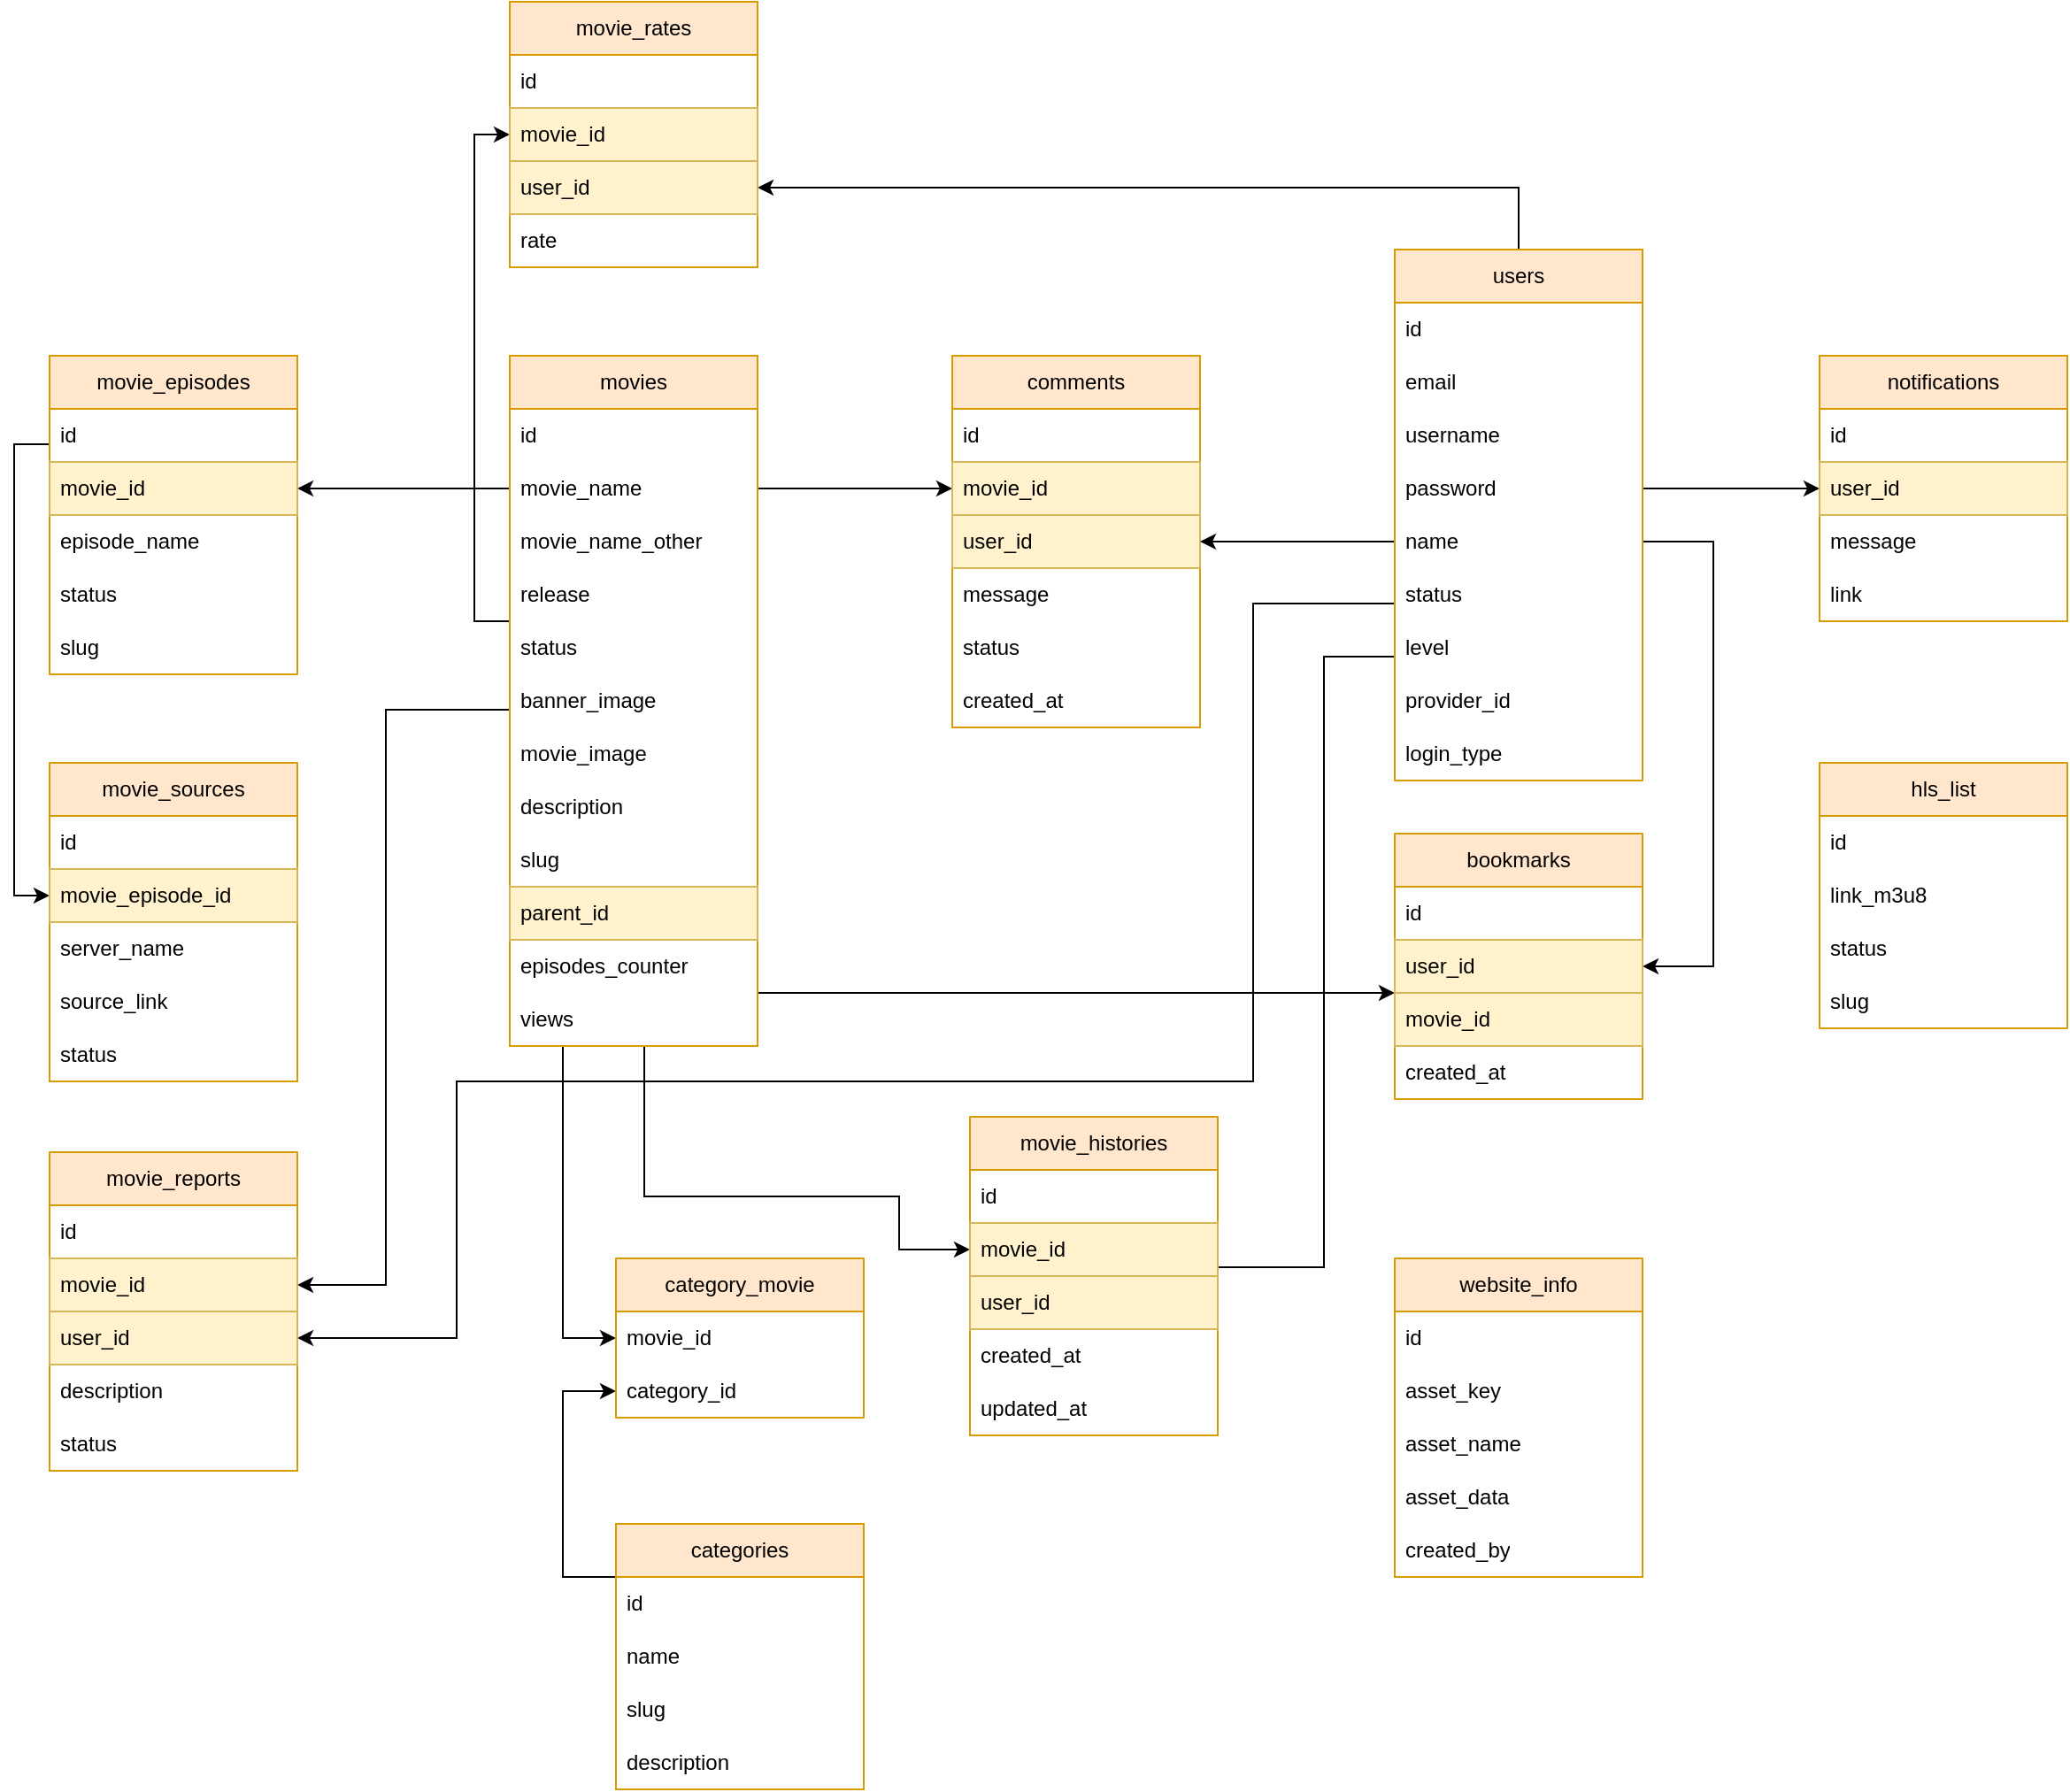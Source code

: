 <mxfile version="24.4.4" type="device">
  <diagram name="Page-1" id="3F2ROLYlYGw2br-M6HLs">
    <mxGraphModel dx="1379" dy="759" grid="1" gridSize="10" guides="1" tooltips="1" connect="1" arrows="1" fold="1" page="1" pageScale="1" pageWidth="850" pageHeight="1100" math="0" shadow="0">
      <root>
        <mxCell id="0" />
        <mxCell id="1" parent="0" />
        <mxCell id="hIImAG4Ei0qnT4Fh30qs-20" style="edgeStyle=orthogonalEdgeStyle;rounded=0;orthogonalLoop=1;jettySize=auto;html=1;" parent="1" source="hIImAG4Ei0qnT4Fh30qs-2" target="hIImAG4Ei0qnT4Fh30qs-12" edge="1">
          <mxGeometry relative="1" as="geometry">
            <Array as="points">
              <mxPoint x="400" y="325" />
              <mxPoint x="400" y="325" />
            </Array>
          </mxGeometry>
        </mxCell>
        <mxCell id="hIImAG4Ei0qnT4Fh30qs-46" style="edgeStyle=orthogonalEdgeStyle;rounded=0;orthogonalLoop=1;jettySize=auto;html=1;" parent="1" source="hIImAG4Ei0qnT4Fh30qs-2" target="hIImAG4Ei0qnT4Fh30qs-42" edge="1">
          <mxGeometry relative="1" as="geometry">
            <Array as="points">
              <mxPoint x="530" y="625" />
            </Array>
          </mxGeometry>
        </mxCell>
        <mxCell id="hIImAG4Ei0qnT4Fh30qs-53" style="edgeStyle=orthogonalEdgeStyle;rounded=0;orthogonalLoop=1;jettySize=auto;html=1;" parent="1" source="hIImAG4Ei0qnT4Fh30qs-2" target="hIImAG4Ei0qnT4Fh30qs-49" edge="1">
          <mxGeometry relative="1" as="geometry">
            <Array as="points">
              <mxPoint x="400" y="400" />
              <mxPoint x="400" y="125" />
            </Array>
          </mxGeometry>
        </mxCell>
        <mxCell id="hIImAG4Ei0qnT4Fh30qs-60" style="edgeStyle=orthogonalEdgeStyle;rounded=0;orthogonalLoop=1;jettySize=auto;html=1;entryX=0;entryY=0.5;entryDx=0;entryDy=0;" parent="1" source="hIImAG4Ei0qnT4Fh30qs-2" target="hIImAG4Ei0qnT4Fh30qs-57" edge="1">
          <mxGeometry relative="1" as="geometry">
            <Array as="points">
              <mxPoint x="496" y="725" />
              <mxPoint x="640" y="725" />
              <mxPoint x="640" y="755" />
            </Array>
            <mxPoint x="490" y="580" as="sourcePoint" />
            <mxPoint x="650" y="740" as="targetPoint" />
          </mxGeometry>
        </mxCell>
        <mxCell id="hIImAG4Ei0qnT4Fh30qs-90" style="edgeStyle=orthogonalEdgeStyle;rounded=0;orthogonalLoop=1;jettySize=auto;html=1;" parent="1" source="hIImAG4Ei0qnT4Fh30qs-2" target="hIImAG4Ei0qnT4Fh30qs-86" edge="1">
          <mxGeometry relative="1" as="geometry">
            <Array as="points">
              <mxPoint x="350" y="450" />
              <mxPoint x="350" y="775" />
            </Array>
          </mxGeometry>
        </mxCell>
        <mxCell id="oTdd736BP29CeWMRSeP5-14" style="edgeStyle=orthogonalEdgeStyle;rounded=0;orthogonalLoop=1;jettySize=auto;html=1;entryX=0;entryY=0.5;entryDx=0;entryDy=0;" parent="1" source="hIImAG4Ei0qnT4Fh30qs-2" target="oTdd736BP29CeWMRSeP5-7" edge="1">
          <mxGeometry relative="1" as="geometry">
            <Array as="points">
              <mxPoint x="450" y="805" />
            </Array>
          </mxGeometry>
        </mxCell>
        <mxCell id="myGeq7_MrkGCZ5Ku5kdF-7" style="edgeStyle=orthogonalEdgeStyle;rounded=0;orthogonalLoop=1;jettySize=auto;html=1;" parent="1" source="hIImAG4Ei0qnT4Fh30qs-2" target="hIImAG4Ei0qnT4Fh30qs-25" edge="1">
          <mxGeometry relative="1" as="geometry">
            <Array as="points">
              <mxPoint x="590" y="325" />
              <mxPoint x="590" y="325" />
            </Array>
          </mxGeometry>
        </mxCell>
        <mxCell id="hIImAG4Ei0qnT4Fh30qs-2" value="movies" style="swimlane;fontStyle=0;childLayout=stackLayout;horizontal=1;startSize=30;horizontalStack=0;resizeParent=1;resizeParentMax=0;resizeLast=0;collapsible=1;marginBottom=0;whiteSpace=wrap;html=1;fillColor=#ffe6cc;strokeColor=#d79b00;" parent="1" vertex="1">
          <mxGeometry x="420" y="250" width="140" height="390" as="geometry" />
        </mxCell>
        <mxCell id="hIImAG4Ei0qnT4Fh30qs-3" value="id" style="text;align=left;verticalAlign=middle;spacingLeft=4;spacingRight=4;overflow=hidden;points=[[0,0.5],[1,0.5]];portConstraint=eastwest;rotatable=0;whiteSpace=wrap;html=1;" parent="hIImAG4Ei0qnT4Fh30qs-2" vertex="1">
          <mxGeometry y="30" width="140" height="30" as="geometry" />
        </mxCell>
        <mxCell id="hIImAG4Ei0qnT4Fh30qs-4" value="movie_name" style="text;align=left;verticalAlign=middle;spacingLeft=4;spacingRight=4;overflow=hidden;points=[[0,0.5],[1,0.5]];portConstraint=eastwest;rotatable=0;whiteSpace=wrap;html=1;" parent="hIImAG4Ei0qnT4Fh30qs-2" vertex="1">
          <mxGeometry y="60" width="140" height="30" as="geometry" />
        </mxCell>
        <mxCell id="hIImAG4Ei0qnT4Fh30qs-21" value="movie_name_other" style="text;align=left;verticalAlign=middle;spacingLeft=4;spacingRight=4;overflow=hidden;points=[[0,0.5],[1,0.5]];portConstraint=eastwest;rotatable=0;whiteSpace=wrap;html=1;" parent="hIImAG4Ei0qnT4Fh30qs-2" vertex="1">
          <mxGeometry y="90" width="140" height="30" as="geometry" />
        </mxCell>
        <mxCell id="hIImAG4Ei0qnT4Fh30qs-5" value="release" style="text;align=left;verticalAlign=middle;spacingLeft=4;spacingRight=4;overflow=hidden;points=[[0,0.5],[1,0.5]];portConstraint=eastwest;rotatable=0;whiteSpace=wrap;html=1;" parent="hIImAG4Ei0qnT4Fh30qs-2" vertex="1">
          <mxGeometry y="120" width="140" height="30" as="geometry" />
        </mxCell>
        <mxCell id="hIImAG4Ei0qnT4Fh30qs-6" value="status" style="text;align=left;verticalAlign=middle;spacingLeft=4;spacingRight=4;overflow=hidden;points=[[0,0.5],[1,0.5]];portConstraint=eastwest;rotatable=0;whiteSpace=wrap;html=1;" parent="hIImAG4Ei0qnT4Fh30qs-2" vertex="1">
          <mxGeometry y="150" width="140" height="30" as="geometry" />
        </mxCell>
        <mxCell id="hIImAG4Ei0qnT4Fh30qs-7" value="banner_image" style="text;align=left;verticalAlign=middle;spacingLeft=4;spacingRight=4;overflow=hidden;points=[[0,0.5],[1,0.5]];portConstraint=eastwest;rotatable=0;whiteSpace=wrap;html=1;" parent="hIImAG4Ei0qnT4Fh30qs-2" vertex="1">
          <mxGeometry y="180" width="140" height="30" as="geometry" />
        </mxCell>
        <mxCell id="hIImAG4Ei0qnT4Fh30qs-9" value="movie_image" style="text;align=left;verticalAlign=middle;spacingLeft=4;spacingRight=4;overflow=hidden;points=[[0,0.5],[1,0.5]];portConstraint=eastwest;rotatable=0;whiteSpace=wrap;html=1;" parent="hIImAG4Ei0qnT4Fh30qs-2" vertex="1">
          <mxGeometry y="210" width="140" height="30" as="geometry" />
        </mxCell>
        <mxCell id="hIImAG4Ei0qnT4Fh30qs-8" value="description" style="text;align=left;verticalAlign=middle;spacingLeft=4;spacingRight=4;overflow=hidden;points=[[0,0.5],[1,0.5]];portConstraint=eastwest;rotatable=0;whiteSpace=wrap;html=1;" parent="hIImAG4Ei0qnT4Fh30qs-2" vertex="1">
          <mxGeometry y="240" width="140" height="30" as="geometry" />
        </mxCell>
        <mxCell id="oTdd736BP29CeWMRSeP5-15" value="slug" style="text;align=left;verticalAlign=middle;spacingLeft=4;spacingRight=4;overflow=hidden;points=[[0,0.5],[1,0.5]];portConstraint=eastwest;rotatable=0;whiteSpace=wrap;html=1;" parent="hIImAG4Ei0qnT4Fh30qs-2" vertex="1">
          <mxGeometry y="270" width="140" height="30" as="geometry" />
        </mxCell>
        <mxCell id="hIImAG4Ei0qnT4Fh30qs-22" value="parent_id" style="text;align=left;verticalAlign=middle;spacingLeft=4;spacingRight=4;overflow=hidden;points=[[0,0.5],[1,0.5]];portConstraint=eastwest;rotatable=0;whiteSpace=wrap;html=1;fillColor=#fff2cc;strokeColor=#d6b656;" parent="hIImAG4Ei0qnT4Fh30qs-2" vertex="1">
          <mxGeometry y="300" width="140" height="30" as="geometry" />
        </mxCell>
        <mxCell id="qm9xOhf16qRdDxelfgPN-1" value="episodes_counter" style="text;align=left;verticalAlign=middle;spacingLeft=4;spacingRight=4;overflow=hidden;points=[[0,0.5],[1,0.5]];portConstraint=eastwest;rotatable=0;whiteSpace=wrap;html=1;" parent="hIImAG4Ei0qnT4Fh30qs-2" vertex="1">
          <mxGeometry y="330" width="140" height="30" as="geometry" />
        </mxCell>
        <mxCell id="qm9xOhf16qRdDxelfgPN-2" value="views" style="text;align=left;verticalAlign=middle;spacingLeft=4;spacingRight=4;overflow=hidden;points=[[0,0.5],[1,0.5]];portConstraint=eastwest;rotatable=0;whiteSpace=wrap;html=1;" parent="hIImAG4Ei0qnT4Fh30qs-2" vertex="1">
          <mxGeometry y="360" width="140" height="30" as="geometry" />
        </mxCell>
        <mxCell id="5w0fEQomTx6XCXW9qhA0-1" style="edgeStyle=orthogonalEdgeStyle;rounded=0;orthogonalLoop=1;jettySize=auto;html=1;entryX=0;entryY=0.5;entryDx=0;entryDy=0;" parent="1" source="hIImAG4Ei0qnT4Fh30qs-10" target="hIImAG4Ei0qnT4Fh30qs-78" edge="1">
          <mxGeometry relative="1" as="geometry">
            <Array as="points">
              <mxPoint x="140" y="300" />
              <mxPoint x="140" y="555" />
            </Array>
          </mxGeometry>
        </mxCell>
        <mxCell id="hIImAG4Ei0qnT4Fh30qs-10" value="movie_episodes" style="swimlane;fontStyle=0;childLayout=stackLayout;horizontal=1;startSize=30;horizontalStack=0;resizeParent=1;resizeParentMax=0;resizeLast=0;collapsible=1;marginBottom=0;whiteSpace=wrap;html=1;fillColor=#ffe6cc;strokeColor=#d79b00;" parent="1" vertex="1">
          <mxGeometry x="160" y="250" width="140" height="180" as="geometry" />
        </mxCell>
        <mxCell id="hIImAG4Ei0qnT4Fh30qs-11" value="id" style="text;strokeColor=none;fillColor=none;align=left;verticalAlign=middle;spacingLeft=4;spacingRight=4;overflow=hidden;points=[[0,0.5],[1,0.5]];portConstraint=eastwest;rotatable=0;whiteSpace=wrap;html=1;" parent="hIImAG4Ei0qnT4Fh30qs-10" vertex="1">
          <mxGeometry y="30" width="140" height="30" as="geometry" />
        </mxCell>
        <mxCell id="hIImAG4Ei0qnT4Fh30qs-12" value="movie_id" style="text;strokeColor=#d6b656;fillColor=#fff2cc;align=left;verticalAlign=middle;spacingLeft=4;spacingRight=4;overflow=hidden;points=[[0,0.5],[1,0.5]];portConstraint=eastwest;rotatable=0;whiteSpace=wrap;html=1;" parent="hIImAG4Ei0qnT4Fh30qs-10" vertex="1">
          <mxGeometry y="60" width="140" height="30" as="geometry" />
        </mxCell>
        <mxCell id="hIImAG4Ei0qnT4Fh30qs-13" value="episode_name" style="text;strokeColor=none;fillColor=none;align=left;verticalAlign=middle;spacingLeft=4;spacingRight=4;overflow=hidden;points=[[0,0.5],[1,0.5]];portConstraint=eastwest;rotatable=0;whiteSpace=wrap;html=1;" parent="hIImAG4Ei0qnT4Fh30qs-10" vertex="1">
          <mxGeometry y="90" width="140" height="30" as="geometry" />
        </mxCell>
        <mxCell id="hIImAG4Ei0qnT4Fh30qs-14" value="status" style="text;strokeColor=none;fillColor=none;align=left;verticalAlign=middle;spacingLeft=4;spacingRight=4;overflow=hidden;points=[[0,0.5],[1,0.5]];portConstraint=eastwest;rotatable=0;whiteSpace=wrap;html=1;" parent="hIImAG4Ei0qnT4Fh30qs-10" vertex="1">
          <mxGeometry y="120" width="140" height="30" as="geometry" />
        </mxCell>
        <mxCell id="TMlzCSbYXkpU7gzvLqL6-2" value="slug" style="text;strokeColor=none;fillColor=none;align=left;verticalAlign=middle;spacingLeft=4;spacingRight=4;overflow=hidden;points=[[0,0.5],[1,0.5]];portConstraint=eastwest;rotatable=0;whiteSpace=wrap;html=1;" parent="hIImAG4Ei0qnT4Fh30qs-10" vertex="1">
          <mxGeometry y="150" width="140" height="30" as="geometry" />
        </mxCell>
        <mxCell id="hIImAG4Ei0qnT4Fh30qs-23" value="comments" style="swimlane;fontStyle=0;childLayout=stackLayout;horizontal=1;startSize=30;horizontalStack=0;resizeParent=1;resizeParentMax=0;resizeLast=0;collapsible=1;marginBottom=0;whiteSpace=wrap;html=1;fillColor=#ffe6cc;strokeColor=#d79b00;" parent="1" vertex="1">
          <mxGeometry x="670" y="250" width="140" height="210" as="geometry" />
        </mxCell>
        <mxCell id="hIImAG4Ei0qnT4Fh30qs-24" value="id" style="text;strokeColor=none;fillColor=none;align=left;verticalAlign=middle;spacingLeft=4;spacingRight=4;overflow=hidden;points=[[0,0.5],[1,0.5]];portConstraint=eastwest;rotatable=0;whiteSpace=wrap;html=1;" parent="hIImAG4Ei0qnT4Fh30qs-23" vertex="1">
          <mxGeometry y="30" width="140" height="30" as="geometry" />
        </mxCell>
        <mxCell id="hIImAG4Ei0qnT4Fh30qs-25" value="movie_id" style="text;strokeColor=#d6b656;fillColor=#fff2cc;align=left;verticalAlign=middle;spacingLeft=4;spacingRight=4;overflow=hidden;points=[[0,0.5],[1,0.5]];portConstraint=eastwest;rotatable=0;whiteSpace=wrap;html=1;" parent="hIImAG4Ei0qnT4Fh30qs-23" vertex="1">
          <mxGeometry y="60" width="140" height="30" as="geometry" />
        </mxCell>
        <mxCell id="hIImAG4Ei0qnT4Fh30qs-27" value="user_id" style="text;strokeColor=#d6b656;fillColor=#fff2cc;align=left;verticalAlign=middle;spacingLeft=4;spacingRight=4;overflow=hidden;points=[[0,0.5],[1,0.5]];portConstraint=eastwest;rotatable=0;whiteSpace=wrap;html=1;" parent="hIImAG4Ei0qnT4Fh30qs-23" vertex="1">
          <mxGeometry y="90" width="140" height="30" as="geometry" />
        </mxCell>
        <mxCell id="hIImAG4Ei0qnT4Fh30qs-26" value="message" style="text;strokeColor=none;fillColor=none;align=left;verticalAlign=middle;spacingLeft=4;spacingRight=4;overflow=hidden;points=[[0,0.5],[1,0.5]];portConstraint=eastwest;rotatable=0;whiteSpace=wrap;html=1;" parent="hIImAG4Ei0qnT4Fh30qs-23" vertex="1">
          <mxGeometry y="120" width="140" height="30" as="geometry" />
        </mxCell>
        <mxCell id="hIImAG4Ei0qnT4Fh30qs-28" value="status" style="text;strokeColor=none;fillColor=none;align=left;verticalAlign=middle;spacingLeft=4;spacingRight=4;overflow=hidden;points=[[0,0.5],[1,0.5]];portConstraint=eastwest;rotatable=0;whiteSpace=wrap;html=1;" parent="hIImAG4Ei0qnT4Fh30qs-23" vertex="1">
          <mxGeometry y="150" width="140" height="30" as="geometry" />
        </mxCell>
        <mxCell id="hIImAG4Ei0qnT4Fh30qs-30" value="created_at" style="text;strokeColor=none;fillColor=none;align=left;verticalAlign=middle;spacingLeft=4;spacingRight=4;overflow=hidden;points=[[0,0.5],[1,0.5]];portConstraint=eastwest;rotatable=0;whiteSpace=wrap;html=1;" parent="hIImAG4Ei0qnT4Fh30qs-23" vertex="1">
          <mxGeometry y="180" width="140" height="30" as="geometry" />
        </mxCell>
        <mxCell id="hIImAG4Ei0qnT4Fh30qs-37" style="edgeStyle=orthogonalEdgeStyle;rounded=0;orthogonalLoop=1;jettySize=auto;html=1;" parent="1" source="hIImAG4Ei0qnT4Fh30qs-31" target="hIImAG4Ei0qnT4Fh30qs-27" edge="1">
          <mxGeometry relative="1" as="geometry">
            <Array as="points">
              <mxPoint x="890" y="355" />
              <mxPoint x="890" y="355" />
            </Array>
          </mxGeometry>
        </mxCell>
        <mxCell id="hIImAG4Ei0qnT4Fh30qs-45" style="edgeStyle=orthogonalEdgeStyle;rounded=0;orthogonalLoop=1;jettySize=auto;html=1;" parent="1" source="hIImAG4Ei0qnT4Fh30qs-31" target="hIImAG4Ei0qnT4Fh30qs-41" edge="1">
          <mxGeometry relative="1" as="geometry">
            <Array as="points">
              <mxPoint x="1100" y="355" />
              <mxPoint x="1100" y="595" />
            </Array>
          </mxGeometry>
        </mxCell>
        <mxCell id="hIImAG4Ei0qnT4Fh30qs-54" style="edgeStyle=orthogonalEdgeStyle;rounded=0;orthogonalLoop=1;jettySize=auto;html=1;" parent="1" source="hIImAG4Ei0qnT4Fh30qs-31" target="hIImAG4Ei0qnT4Fh30qs-50" edge="1">
          <mxGeometry relative="1" as="geometry" />
        </mxCell>
        <mxCell id="hIImAG4Ei0qnT4Fh30qs-72" style="edgeStyle=orthogonalEdgeStyle;rounded=0;orthogonalLoop=1;jettySize=auto;html=1;entryX=0;entryY=0.5;entryDx=0;entryDy=0;" parent="1" source="hIImAG4Ei0qnT4Fh30qs-31" target="hIImAG4Ei0qnT4Fh30qs-69" edge="1">
          <mxGeometry relative="1" as="geometry">
            <Array as="points">
              <mxPoint x="1110" y="325" />
              <mxPoint x="1110" y="325" />
            </Array>
          </mxGeometry>
        </mxCell>
        <mxCell id="hIImAG4Ei0qnT4Fh30qs-75" style="edgeStyle=orthogonalEdgeStyle;rounded=0;orthogonalLoop=1;jettySize=auto;html=1;" parent="1" source="hIImAG4Ei0qnT4Fh30qs-31" target="hIImAG4Ei0qnT4Fh30qs-58" edge="1">
          <mxGeometry relative="1" as="geometry">
            <Array as="points">
              <mxPoint x="880" y="420" />
              <mxPoint x="880" y="765" />
            </Array>
          </mxGeometry>
        </mxCell>
        <mxCell id="ieVEfI5urhvSxAxaUCxs-3" style="edgeStyle=orthogonalEdgeStyle;rounded=0;orthogonalLoop=1;jettySize=auto;html=1;entryX=1;entryY=0.5;entryDx=0;entryDy=0;" parent="1" target="ieVEfI5urhvSxAxaUCxs-1" edge="1">
          <mxGeometry relative="1" as="geometry">
            <mxPoint x="920" y="370" as="sourcePoint" />
            <mxPoint x="290" y="805" as="targetPoint" />
            <Array as="points">
              <mxPoint x="920" y="390" />
              <mxPoint x="840" y="390" />
              <mxPoint x="840" y="660" />
              <mxPoint x="390" y="660" />
              <mxPoint x="390" y="805" />
            </Array>
          </mxGeometry>
        </mxCell>
        <mxCell id="hIImAG4Ei0qnT4Fh30qs-31" value="users" style="swimlane;fontStyle=0;childLayout=stackLayout;horizontal=1;startSize=30;horizontalStack=0;resizeParent=1;resizeParentMax=0;resizeLast=0;collapsible=1;marginBottom=0;whiteSpace=wrap;html=1;fillColor=#ffe6cc;strokeColor=#d79b00;" parent="1" vertex="1">
          <mxGeometry x="920" y="190" width="140" height="300" as="geometry" />
        </mxCell>
        <mxCell id="hIImAG4Ei0qnT4Fh30qs-32" value="id" style="text;strokeColor=none;fillColor=none;align=left;verticalAlign=middle;spacingLeft=4;spacingRight=4;overflow=hidden;points=[[0,0.5],[1,0.5]];portConstraint=eastwest;rotatable=0;whiteSpace=wrap;html=1;" parent="hIImAG4Ei0qnT4Fh30qs-31" vertex="1">
          <mxGeometry y="30" width="140" height="30" as="geometry" />
        </mxCell>
        <mxCell id="hIImAG4Ei0qnT4Fh30qs-36" value="email" style="text;strokeColor=none;fillColor=none;align=left;verticalAlign=middle;spacingLeft=4;spacingRight=4;overflow=hidden;points=[[0,0.5],[1,0.5]];portConstraint=eastwest;rotatable=0;whiteSpace=wrap;html=1;" parent="hIImAG4Ei0qnT4Fh30qs-31" vertex="1">
          <mxGeometry y="60" width="140" height="30" as="geometry" />
        </mxCell>
        <mxCell id="hIImAG4Ei0qnT4Fh30qs-34" value="username" style="text;strokeColor=none;fillColor=none;align=left;verticalAlign=middle;spacingLeft=4;spacingRight=4;overflow=hidden;points=[[0,0.5],[1,0.5]];portConstraint=eastwest;rotatable=0;whiteSpace=wrap;html=1;" parent="hIImAG4Ei0qnT4Fh30qs-31" vertex="1">
          <mxGeometry y="90" width="140" height="30" as="geometry" />
        </mxCell>
        <mxCell id="hIImAG4Ei0qnT4Fh30qs-35" value="password" style="text;strokeColor=none;fillColor=none;align=left;verticalAlign=middle;spacingLeft=4;spacingRight=4;overflow=hidden;points=[[0,0.5],[1,0.5]];portConstraint=eastwest;rotatable=0;whiteSpace=wrap;html=1;" parent="hIImAG4Ei0qnT4Fh30qs-31" vertex="1">
          <mxGeometry y="120" width="140" height="30" as="geometry" />
        </mxCell>
        <mxCell id="hIImAG4Ei0qnT4Fh30qs-33" value="name" style="text;align=left;verticalAlign=middle;spacingLeft=4;spacingRight=4;overflow=hidden;points=[[0,0.5],[1,0.5]];portConstraint=eastwest;rotatable=0;whiteSpace=wrap;html=1;" parent="hIImAG4Ei0qnT4Fh30qs-31" vertex="1">
          <mxGeometry y="150" width="140" height="30" as="geometry" />
        </mxCell>
        <mxCell id="hIImAG4Ei0qnT4Fh30qs-38" value="status" style="text;strokeColor=none;fillColor=none;align=left;verticalAlign=middle;spacingLeft=4;spacingRight=4;overflow=hidden;points=[[0,0.5],[1,0.5]];portConstraint=eastwest;rotatable=0;whiteSpace=wrap;html=1;" parent="hIImAG4Ei0qnT4Fh30qs-31" vertex="1">
          <mxGeometry y="180" width="140" height="30" as="geometry" />
        </mxCell>
        <mxCell id="xdT06vfrE463Hw5uUpXU-1" value="level" style="text;strokeColor=none;fillColor=none;align=left;verticalAlign=middle;spacingLeft=4;spacingRight=4;overflow=hidden;points=[[0,0.5],[1,0.5]];portConstraint=eastwest;rotatable=0;whiteSpace=wrap;html=1;" parent="hIImAG4Ei0qnT4Fh30qs-31" vertex="1">
          <mxGeometry y="210" width="140" height="30" as="geometry" />
        </mxCell>
        <mxCell id="xdT06vfrE463Hw5uUpXU-2" value="provider_id" style="text;strokeColor=none;fillColor=none;align=left;verticalAlign=middle;spacingLeft=4;spacingRight=4;overflow=hidden;points=[[0,0.5],[1,0.5]];portConstraint=eastwest;rotatable=0;whiteSpace=wrap;html=1;" parent="hIImAG4Ei0qnT4Fh30qs-31" vertex="1">
          <mxGeometry y="240" width="140" height="30" as="geometry" />
        </mxCell>
        <mxCell id="hIImAG4Ei0qnT4Fh30qs-74" value="login_type" style="text;strokeColor=none;fillColor=none;align=left;verticalAlign=middle;spacingLeft=4;spacingRight=4;overflow=hidden;points=[[0,0.5],[1,0.5]];portConstraint=eastwest;rotatable=0;whiteSpace=wrap;html=1;" parent="hIImAG4Ei0qnT4Fh30qs-31" vertex="1">
          <mxGeometry y="270" width="140" height="30" as="geometry" />
        </mxCell>
        <mxCell id="hIImAG4Ei0qnT4Fh30qs-39" value="bookmarks" style="swimlane;fontStyle=0;childLayout=stackLayout;horizontal=1;startSize=30;horizontalStack=0;resizeParent=1;resizeParentMax=0;resizeLast=0;collapsible=1;marginBottom=0;whiteSpace=wrap;html=1;fillColor=#ffe6cc;strokeColor=#d79b00;" parent="1" vertex="1">
          <mxGeometry x="920" y="520" width="140" height="150" as="geometry" />
        </mxCell>
        <mxCell id="hIImAG4Ei0qnT4Fh30qs-40" value="id" style="text;strokeColor=none;fillColor=none;align=left;verticalAlign=middle;spacingLeft=4;spacingRight=4;overflow=hidden;points=[[0,0.5],[1,0.5]];portConstraint=eastwest;rotatable=0;whiteSpace=wrap;html=1;" parent="hIImAG4Ei0qnT4Fh30qs-39" vertex="1">
          <mxGeometry y="30" width="140" height="30" as="geometry" />
        </mxCell>
        <mxCell id="hIImAG4Ei0qnT4Fh30qs-41" value="user_id" style="text;strokeColor=#d6b656;fillColor=#fff2cc;align=left;verticalAlign=middle;spacingLeft=4;spacingRight=4;overflow=hidden;points=[[0,0.5],[1,0.5]];portConstraint=eastwest;rotatable=0;whiteSpace=wrap;html=1;" parent="hIImAG4Ei0qnT4Fh30qs-39" vertex="1">
          <mxGeometry y="60" width="140" height="30" as="geometry" />
        </mxCell>
        <mxCell id="hIImAG4Ei0qnT4Fh30qs-42" value="movie_id" style="text;strokeColor=#d6b656;fillColor=#fff2cc;align=left;verticalAlign=middle;spacingLeft=4;spacingRight=4;overflow=hidden;points=[[0,0.5],[1,0.5]];portConstraint=eastwest;rotatable=0;whiteSpace=wrap;html=1;" parent="hIImAG4Ei0qnT4Fh30qs-39" vertex="1">
          <mxGeometry y="90" width="140" height="30" as="geometry" />
        </mxCell>
        <mxCell id="hIImAG4Ei0qnT4Fh30qs-44" value="created_at" style="text;strokeColor=none;fillColor=none;align=left;verticalAlign=middle;spacingLeft=4;spacingRight=4;overflow=hidden;points=[[0,0.5],[1,0.5]];portConstraint=eastwest;rotatable=0;whiteSpace=wrap;html=1;" parent="hIImAG4Ei0qnT4Fh30qs-39" vertex="1">
          <mxGeometry y="120" width="140" height="30" as="geometry" />
        </mxCell>
        <mxCell id="hIImAG4Ei0qnT4Fh30qs-47" value="movie_rates" style="swimlane;fontStyle=0;childLayout=stackLayout;horizontal=1;startSize=30;horizontalStack=0;resizeParent=1;resizeParentMax=0;resizeLast=0;collapsible=1;marginBottom=0;whiteSpace=wrap;html=1;fillColor=#ffe6cc;strokeColor=#d79b00;" parent="1" vertex="1">
          <mxGeometry x="420" y="50" width="140" height="150" as="geometry" />
        </mxCell>
        <mxCell id="hIImAG4Ei0qnT4Fh30qs-48" value="id" style="text;strokeColor=none;fillColor=none;align=left;verticalAlign=middle;spacingLeft=4;spacingRight=4;overflow=hidden;points=[[0,0.5],[1,0.5]];portConstraint=eastwest;rotatable=0;whiteSpace=wrap;html=1;" parent="hIImAG4Ei0qnT4Fh30qs-47" vertex="1">
          <mxGeometry y="30" width="140" height="30" as="geometry" />
        </mxCell>
        <mxCell id="hIImAG4Ei0qnT4Fh30qs-49" value="movie_id" style="text;strokeColor=#d6b656;fillColor=#fff2cc;align=left;verticalAlign=middle;spacingLeft=4;spacingRight=4;overflow=hidden;points=[[0,0.5],[1,0.5]];portConstraint=eastwest;rotatable=0;whiteSpace=wrap;html=1;" parent="hIImAG4Ei0qnT4Fh30qs-47" vertex="1">
          <mxGeometry y="60" width="140" height="30" as="geometry" />
        </mxCell>
        <mxCell id="hIImAG4Ei0qnT4Fh30qs-50" value="user_id" style="text;strokeColor=#d6b656;fillColor=#fff2cc;align=left;verticalAlign=middle;spacingLeft=4;spacingRight=4;overflow=hidden;points=[[0,0.5],[1,0.5]];portConstraint=eastwest;rotatable=0;whiteSpace=wrap;html=1;" parent="hIImAG4Ei0qnT4Fh30qs-47" vertex="1">
          <mxGeometry y="90" width="140" height="30" as="geometry" />
        </mxCell>
        <mxCell id="hIImAG4Ei0qnT4Fh30qs-51" value="rate" style="text;strokeColor=none;fillColor=none;align=left;verticalAlign=middle;spacingLeft=4;spacingRight=4;overflow=hidden;points=[[0,0.5],[1,0.5]];portConstraint=eastwest;rotatable=0;whiteSpace=wrap;html=1;" parent="hIImAG4Ei0qnT4Fh30qs-47" vertex="1">
          <mxGeometry y="120" width="140" height="30" as="geometry" />
        </mxCell>
        <mxCell id="hIImAG4Ei0qnT4Fh30qs-55" value="movie_histories" style="swimlane;fontStyle=0;childLayout=stackLayout;horizontal=1;startSize=30;horizontalStack=0;resizeParent=1;resizeParentMax=0;resizeLast=0;collapsible=1;marginBottom=0;whiteSpace=wrap;html=1;fillColor=#ffe6cc;strokeColor=#d79b00;" parent="1" vertex="1">
          <mxGeometry x="680" y="680" width="140" height="180" as="geometry" />
        </mxCell>
        <mxCell id="hIImAG4Ei0qnT4Fh30qs-56" value="id" style="text;strokeColor=none;fillColor=none;align=left;verticalAlign=middle;spacingLeft=4;spacingRight=4;overflow=hidden;points=[[0,0.5],[1,0.5]];portConstraint=eastwest;rotatable=0;whiteSpace=wrap;html=1;" parent="hIImAG4Ei0qnT4Fh30qs-55" vertex="1">
          <mxGeometry y="30" width="140" height="30" as="geometry" />
        </mxCell>
        <mxCell id="hIImAG4Ei0qnT4Fh30qs-57" value="movie_id" style="text;strokeColor=#d6b656;fillColor=#fff2cc;align=left;verticalAlign=middle;spacingLeft=4;spacingRight=4;overflow=hidden;points=[[0,0.5],[1,0.5]];portConstraint=eastwest;rotatable=0;whiteSpace=wrap;html=1;" parent="hIImAG4Ei0qnT4Fh30qs-55" vertex="1">
          <mxGeometry y="60" width="140" height="30" as="geometry" />
        </mxCell>
        <mxCell id="hIImAG4Ei0qnT4Fh30qs-58" value="user_id" style="text;strokeColor=#d6b656;fillColor=#fff2cc;align=left;verticalAlign=middle;spacingLeft=4;spacingRight=4;overflow=hidden;points=[[0,0.5],[1,0.5]];portConstraint=eastwest;rotatable=0;whiteSpace=wrap;html=1;" parent="hIImAG4Ei0qnT4Fh30qs-55" vertex="1">
          <mxGeometry y="90" width="140" height="30" as="geometry" />
        </mxCell>
        <mxCell id="hIImAG4Ei0qnT4Fh30qs-65" value="created_at" style="text;align=left;verticalAlign=middle;spacingLeft=4;spacingRight=4;overflow=hidden;points=[[0,0.5],[1,0.5]];portConstraint=eastwest;rotatable=0;whiteSpace=wrap;html=1;" parent="hIImAG4Ei0qnT4Fh30qs-55" vertex="1">
          <mxGeometry y="120" width="140" height="30" as="geometry" />
        </mxCell>
        <mxCell id="hIImAG4Ei0qnT4Fh30qs-66" value="updated_at" style="text;align=left;verticalAlign=middle;spacingLeft=4;spacingRight=4;overflow=hidden;points=[[0,0.5],[1,0.5]];portConstraint=eastwest;rotatable=0;whiteSpace=wrap;html=1;" parent="hIImAG4Ei0qnT4Fh30qs-55" vertex="1">
          <mxGeometry y="150" width="140" height="30" as="geometry" />
        </mxCell>
        <mxCell id="hIImAG4Ei0qnT4Fh30qs-67" value="notifications" style="swimlane;fontStyle=0;childLayout=stackLayout;horizontal=1;startSize=30;horizontalStack=0;resizeParent=1;resizeParentMax=0;resizeLast=0;collapsible=1;marginBottom=0;whiteSpace=wrap;html=1;fillColor=#ffe6cc;strokeColor=#d79b00;" parent="1" vertex="1">
          <mxGeometry x="1160" y="250" width="140" height="150" as="geometry" />
        </mxCell>
        <mxCell id="hIImAG4Ei0qnT4Fh30qs-68" value="id" style="text;strokeColor=none;fillColor=none;align=left;verticalAlign=middle;spacingLeft=4;spacingRight=4;overflow=hidden;points=[[0,0.5],[1,0.5]];portConstraint=eastwest;rotatable=0;whiteSpace=wrap;html=1;" parent="hIImAG4Ei0qnT4Fh30qs-67" vertex="1">
          <mxGeometry y="30" width="140" height="30" as="geometry" />
        </mxCell>
        <mxCell id="hIImAG4Ei0qnT4Fh30qs-69" value="user_id" style="text;strokeColor=#d6b656;fillColor=#fff2cc;align=left;verticalAlign=middle;spacingLeft=4;spacingRight=4;overflow=hidden;points=[[0,0.5],[1,0.5]];portConstraint=eastwest;rotatable=0;whiteSpace=wrap;html=1;" parent="hIImAG4Ei0qnT4Fh30qs-67" vertex="1">
          <mxGeometry y="60" width="140" height="30" as="geometry" />
        </mxCell>
        <mxCell id="hIImAG4Ei0qnT4Fh30qs-70" value="message" style="text;strokeColor=none;fillColor=none;align=left;verticalAlign=middle;spacingLeft=4;spacingRight=4;overflow=hidden;points=[[0,0.5],[1,0.5]];portConstraint=eastwest;rotatable=0;whiteSpace=wrap;html=1;" parent="hIImAG4Ei0qnT4Fh30qs-67" vertex="1">
          <mxGeometry y="90" width="140" height="30" as="geometry" />
        </mxCell>
        <mxCell id="hIImAG4Ei0qnT4Fh30qs-73" value="link" style="text;strokeColor=none;fillColor=none;align=left;verticalAlign=middle;spacingLeft=4;spacingRight=4;overflow=hidden;points=[[0,0.5],[1,0.5]];portConstraint=eastwest;rotatable=0;whiteSpace=wrap;html=1;" parent="hIImAG4Ei0qnT4Fh30qs-67" vertex="1">
          <mxGeometry y="120" width="140" height="30" as="geometry" />
        </mxCell>
        <mxCell id="hIImAG4Ei0qnT4Fh30qs-76" value="movie_sources" style="swimlane;fontStyle=0;childLayout=stackLayout;horizontal=1;startSize=30;horizontalStack=0;resizeParent=1;resizeParentMax=0;resizeLast=0;collapsible=1;marginBottom=0;whiteSpace=wrap;html=1;fillColor=#ffe6cc;strokeColor=#d79b00;" parent="1" vertex="1">
          <mxGeometry x="160" y="480" width="140" height="180" as="geometry" />
        </mxCell>
        <mxCell id="hIImAG4Ei0qnT4Fh30qs-77" value="id" style="text;strokeColor=none;fillColor=none;align=left;verticalAlign=middle;spacingLeft=4;spacingRight=4;overflow=hidden;points=[[0,0.5],[1,0.5]];portConstraint=eastwest;rotatable=0;whiteSpace=wrap;html=1;" parent="hIImAG4Ei0qnT4Fh30qs-76" vertex="1">
          <mxGeometry y="30" width="140" height="30" as="geometry" />
        </mxCell>
        <mxCell id="hIImAG4Ei0qnT4Fh30qs-78" value="&lt;span style=&quot;text-align: center;&quot;&gt;movie_episode&lt;/span&gt;_id" style="text;strokeColor=#d6b656;fillColor=#fff2cc;align=left;verticalAlign=middle;spacingLeft=4;spacingRight=4;overflow=hidden;points=[[0,0.5],[1,0.5]];portConstraint=eastwest;rotatable=0;whiteSpace=wrap;html=1;" parent="hIImAG4Ei0qnT4Fh30qs-76" vertex="1">
          <mxGeometry y="60" width="140" height="30" as="geometry" />
        </mxCell>
        <mxCell id="hIImAG4Ei0qnT4Fh30qs-79" value="server_name" style="text;strokeColor=none;fillColor=none;align=left;verticalAlign=middle;spacingLeft=4;spacingRight=4;overflow=hidden;points=[[0,0.5],[1,0.5]];portConstraint=eastwest;rotatable=0;whiteSpace=wrap;html=1;" parent="hIImAG4Ei0qnT4Fh30qs-76" vertex="1">
          <mxGeometry y="90" width="140" height="30" as="geometry" />
        </mxCell>
        <mxCell id="hIImAG4Ei0qnT4Fh30qs-80" value="source_link" style="text;strokeColor=none;fillColor=none;align=left;verticalAlign=middle;spacingLeft=4;spacingRight=4;overflow=hidden;points=[[0,0.5],[1,0.5]];portConstraint=eastwest;rotatable=0;whiteSpace=wrap;html=1;" parent="hIImAG4Ei0qnT4Fh30qs-76" vertex="1">
          <mxGeometry y="120" width="140" height="30" as="geometry" />
        </mxCell>
        <mxCell id="hIImAG4Ei0qnT4Fh30qs-81" value="status" style="text;strokeColor=none;fillColor=none;align=left;verticalAlign=middle;spacingLeft=4;spacingRight=4;overflow=hidden;points=[[0,0.5],[1,0.5]];portConstraint=eastwest;rotatable=0;whiteSpace=wrap;html=1;" parent="hIImAG4Ei0qnT4Fh30qs-76" vertex="1">
          <mxGeometry y="150" width="140" height="30" as="geometry" />
        </mxCell>
        <mxCell id="hIImAG4Ei0qnT4Fh30qs-84" value="movie_reports" style="swimlane;fontStyle=0;childLayout=stackLayout;horizontal=1;startSize=30;horizontalStack=0;resizeParent=1;resizeParentMax=0;resizeLast=0;collapsible=1;marginBottom=0;whiteSpace=wrap;html=1;fillColor=#ffe6cc;strokeColor=#d79b00;" parent="1" vertex="1">
          <mxGeometry x="160" y="700" width="140" height="180" as="geometry" />
        </mxCell>
        <mxCell id="hIImAG4Ei0qnT4Fh30qs-85" value="id" style="text;strokeColor=none;fillColor=none;align=left;verticalAlign=middle;spacingLeft=4;spacingRight=4;overflow=hidden;points=[[0,0.5],[1,0.5]];portConstraint=eastwest;rotatable=0;whiteSpace=wrap;html=1;" parent="hIImAG4Ei0qnT4Fh30qs-84" vertex="1">
          <mxGeometry y="30" width="140" height="30" as="geometry" />
        </mxCell>
        <mxCell id="hIImAG4Ei0qnT4Fh30qs-86" value="&lt;span style=&quot;text-align: center;&quot;&gt;movie&lt;/span&gt;_id" style="text;strokeColor=#d6b656;fillColor=#fff2cc;align=left;verticalAlign=middle;spacingLeft=4;spacingRight=4;overflow=hidden;points=[[0,0.5],[1,0.5]];portConstraint=eastwest;rotatable=0;whiteSpace=wrap;html=1;" parent="hIImAG4Ei0qnT4Fh30qs-84" vertex="1">
          <mxGeometry y="60" width="140" height="30" as="geometry" />
        </mxCell>
        <mxCell id="ieVEfI5urhvSxAxaUCxs-1" value="user_id" style="text;strokeColor=#d6b656;fillColor=#fff2cc;align=left;verticalAlign=middle;spacingLeft=4;spacingRight=4;overflow=hidden;points=[[0,0.5],[1,0.5]];portConstraint=eastwest;rotatable=0;whiteSpace=wrap;html=1;" parent="hIImAG4Ei0qnT4Fh30qs-84" vertex="1">
          <mxGeometry y="90" width="140" height="30" as="geometry" />
        </mxCell>
        <mxCell id="hIImAG4Ei0qnT4Fh30qs-87" value="description" style="text;strokeColor=none;fillColor=none;align=left;verticalAlign=middle;spacingLeft=4;spacingRight=4;overflow=hidden;points=[[0,0.5],[1,0.5]];portConstraint=eastwest;rotatable=0;whiteSpace=wrap;html=1;" parent="hIImAG4Ei0qnT4Fh30qs-84" vertex="1">
          <mxGeometry y="120" width="140" height="30" as="geometry" />
        </mxCell>
        <mxCell id="hIImAG4Ei0qnT4Fh30qs-89" value="status" style="text;strokeColor=none;fillColor=none;align=left;verticalAlign=middle;spacingLeft=4;spacingRight=4;overflow=hidden;points=[[0,0.5],[1,0.5]];portConstraint=eastwest;rotatable=0;whiteSpace=wrap;html=1;" parent="hIImAG4Ei0qnT4Fh30qs-84" vertex="1">
          <mxGeometry y="150" width="140" height="30" as="geometry" />
        </mxCell>
        <mxCell id="ieVEfI5urhvSxAxaUCxs-6" style="edgeStyle=orthogonalEdgeStyle;rounded=0;orthogonalLoop=1;jettySize=auto;html=1;" parent="1" source="oTdd736BP29CeWMRSeP5-2" target="oTdd736BP29CeWMRSeP5-8" edge="1">
          <mxGeometry relative="1" as="geometry">
            <Array as="points">
              <mxPoint x="450" y="940" />
              <mxPoint x="450" y="835" />
            </Array>
          </mxGeometry>
        </mxCell>
        <mxCell id="oTdd736BP29CeWMRSeP5-2" value="categories" style="swimlane;fontStyle=0;childLayout=stackLayout;horizontal=1;startSize=30;horizontalStack=0;resizeParent=1;resizeParentMax=0;resizeLast=0;collapsible=1;marginBottom=0;whiteSpace=wrap;html=1;fillColor=#ffe6cc;strokeColor=#d79b00;" parent="1" vertex="1">
          <mxGeometry x="480" y="910" width="140" height="150" as="geometry" />
        </mxCell>
        <mxCell id="oTdd736BP29CeWMRSeP5-3" value="id" style="text;strokeColor=none;fillColor=none;align=left;verticalAlign=middle;spacingLeft=4;spacingRight=4;overflow=hidden;points=[[0,0.5],[1,0.5]];portConstraint=eastwest;rotatable=0;whiteSpace=wrap;html=1;" parent="oTdd736BP29CeWMRSeP5-2" vertex="1">
          <mxGeometry y="30" width="140" height="30" as="geometry" />
        </mxCell>
        <mxCell id="oTdd736BP29CeWMRSeP5-4" value="name" style="text;strokeColor=none;fillColor=none;align=left;verticalAlign=middle;spacingLeft=4;spacingRight=4;overflow=hidden;points=[[0,0.5],[1,0.5]];portConstraint=eastwest;rotatable=0;whiteSpace=wrap;html=1;" parent="oTdd736BP29CeWMRSeP5-2" vertex="1">
          <mxGeometry y="60" width="140" height="30" as="geometry" />
        </mxCell>
        <mxCell id="oTdd736BP29CeWMRSeP5-10" value="slug" style="text;strokeColor=none;fillColor=none;align=left;verticalAlign=middle;spacingLeft=4;spacingRight=4;overflow=hidden;points=[[0,0.5],[1,0.5]];portConstraint=eastwest;rotatable=0;whiteSpace=wrap;html=1;" parent="oTdd736BP29CeWMRSeP5-2" vertex="1">
          <mxGeometry y="90" width="140" height="30" as="geometry" />
        </mxCell>
        <mxCell id="TMlzCSbYXkpU7gzvLqL6-1" value="description" style="text;strokeColor=none;fillColor=none;align=left;verticalAlign=middle;spacingLeft=4;spacingRight=4;overflow=hidden;points=[[0,0.5],[1,0.5]];portConstraint=eastwest;rotatable=0;whiteSpace=wrap;html=1;" parent="oTdd736BP29CeWMRSeP5-2" vertex="1">
          <mxGeometry y="120" width="140" height="30" as="geometry" />
        </mxCell>
        <mxCell id="oTdd736BP29CeWMRSeP5-6" value="category_movie" style="swimlane;fontStyle=0;childLayout=stackLayout;horizontal=1;startSize=30;horizontalStack=0;resizeParent=1;resizeParentMax=0;resizeLast=0;collapsible=1;marginBottom=0;whiteSpace=wrap;html=1;fillColor=#ffe6cc;strokeColor=#d79b00;" parent="1" vertex="1">
          <mxGeometry x="480" y="760" width="140" height="90" as="geometry" />
        </mxCell>
        <mxCell id="oTdd736BP29CeWMRSeP5-7" value="movie_id" style="text;strokeColor=none;fillColor=none;align=left;verticalAlign=middle;spacingLeft=4;spacingRight=4;overflow=hidden;points=[[0,0.5],[1,0.5]];portConstraint=eastwest;rotatable=0;whiteSpace=wrap;html=1;" parent="oTdd736BP29CeWMRSeP5-6" vertex="1">
          <mxGeometry y="30" width="140" height="30" as="geometry" />
        </mxCell>
        <mxCell id="oTdd736BP29CeWMRSeP5-8" value="category_id" style="text;strokeColor=none;fillColor=none;align=left;verticalAlign=middle;spacingLeft=4;spacingRight=4;overflow=hidden;points=[[0,0.5],[1,0.5]];portConstraint=eastwest;rotatable=0;whiteSpace=wrap;html=1;" parent="oTdd736BP29CeWMRSeP5-6" vertex="1">
          <mxGeometry y="60" width="140" height="30" as="geometry" />
        </mxCell>
        <mxCell id="myGeq7_MrkGCZ5Ku5kdF-1" value="website_info" style="swimlane;fontStyle=0;childLayout=stackLayout;horizontal=1;startSize=30;horizontalStack=0;resizeParent=1;resizeParentMax=0;resizeLast=0;collapsible=1;marginBottom=0;whiteSpace=wrap;html=1;fillColor=#ffe6cc;strokeColor=#d79b00;" parent="1" vertex="1">
          <mxGeometry x="920" y="760" width="140" height="180" as="geometry" />
        </mxCell>
        <mxCell id="myGeq7_MrkGCZ5Ku5kdF-2" value="id" style="text;strokeColor=none;fillColor=none;align=left;verticalAlign=middle;spacingLeft=4;spacingRight=4;overflow=hidden;points=[[0,0.5],[1,0.5]];portConstraint=eastwest;rotatable=0;whiteSpace=wrap;html=1;" parent="myGeq7_MrkGCZ5Ku5kdF-1" vertex="1">
          <mxGeometry y="30" width="140" height="30" as="geometry" />
        </mxCell>
        <mxCell id="myGeq7_MrkGCZ5Ku5kdF-3" value="asset_key" style="text;strokeColor=none;fillColor=none;align=left;verticalAlign=middle;spacingLeft=4;spacingRight=4;overflow=hidden;points=[[0,0.5],[1,0.5]];portConstraint=eastwest;rotatable=0;whiteSpace=wrap;html=1;" parent="myGeq7_MrkGCZ5Ku5kdF-1" vertex="1">
          <mxGeometry y="60" width="140" height="30" as="geometry" />
        </mxCell>
        <mxCell id="myGeq7_MrkGCZ5Ku5kdF-4" value="asset_name" style="text;strokeColor=none;fillColor=none;align=left;verticalAlign=middle;spacingLeft=4;spacingRight=4;overflow=hidden;points=[[0,0.5],[1,0.5]];portConstraint=eastwest;rotatable=0;whiteSpace=wrap;html=1;" parent="myGeq7_MrkGCZ5Ku5kdF-1" vertex="1">
          <mxGeometry y="90" width="140" height="30" as="geometry" />
        </mxCell>
        <mxCell id="myGeq7_MrkGCZ5Ku5kdF-5" value="asset_data" style="text;strokeColor=none;fillColor=none;align=left;verticalAlign=middle;spacingLeft=4;spacingRight=4;overflow=hidden;points=[[0,0.5],[1,0.5]];portConstraint=eastwest;rotatable=0;whiteSpace=wrap;html=1;" parent="myGeq7_MrkGCZ5Ku5kdF-1" vertex="1">
          <mxGeometry y="120" width="140" height="30" as="geometry" />
        </mxCell>
        <mxCell id="myGeq7_MrkGCZ5Ku5kdF-6" value="created_by" style="text;strokeColor=none;fillColor=none;align=left;verticalAlign=middle;spacingLeft=4;spacingRight=4;overflow=hidden;points=[[0,0.5],[1,0.5]];portConstraint=eastwest;rotatable=0;whiteSpace=wrap;html=1;" parent="myGeq7_MrkGCZ5Ku5kdF-1" vertex="1">
          <mxGeometry y="150" width="140" height="30" as="geometry" />
        </mxCell>
        <mxCell id="DGSUiqLSkO8pcQxIk1Uy-1" value="hls_list" style="swimlane;fontStyle=0;childLayout=stackLayout;horizontal=1;startSize=30;horizontalStack=0;resizeParent=1;resizeParentMax=0;resizeLast=0;collapsible=1;marginBottom=0;whiteSpace=wrap;html=1;fillColor=#ffe6cc;strokeColor=#d79b00;" vertex="1" parent="1">
          <mxGeometry x="1160" y="480" width="140" height="150" as="geometry" />
        </mxCell>
        <mxCell id="DGSUiqLSkO8pcQxIk1Uy-2" value="id" style="text;strokeColor=none;fillColor=none;align=left;verticalAlign=middle;spacingLeft=4;spacingRight=4;overflow=hidden;points=[[0,0.5],[1,0.5]];portConstraint=eastwest;rotatable=0;whiteSpace=wrap;html=1;" vertex="1" parent="DGSUiqLSkO8pcQxIk1Uy-1">
          <mxGeometry y="30" width="140" height="30" as="geometry" />
        </mxCell>
        <mxCell id="DGSUiqLSkO8pcQxIk1Uy-3" value="link_m3u8" style="text;align=left;verticalAlign=middle;spacingLeft=4;spacingRight=4;overflow=hidden;points=[[0,0.5],[1,0.5]];portConstraint=eastwest;rotatable=0;whiteSpace=wrap;html=1;" vertex="1" parent="DGSUiqLSkO8pcQxIk1Uy-1">
          <mxGeometry y="60" width="140" height="30" as="geometry" />
        </mxCell>
        <mxCell id="DGSUiqLSkO8pcQxIk1Uy-5" value="status" style="text;strokeColor=none;fillColor=none;align=left;verticalAlign=middle;spacingLeft=4;spacingRight=4;overflow=hidden;points=[[0,0.5],[1,0.5]];portConstraint=eastwest;rotatable=0;whiteSpace=wrap;html=1;" vertex="1" parent="DGSUiqLSkO8pcQxIk1Uy-1">
          <mxGeometry y="90" width="140" height="30" as="geometry" />
        </mxCell>
        <mxCell id="DGSUiqLSkO8pcQxIk1Uy-6" value="slug" style="text;align=left;verticalAlign=middle;spacingLeft=4;spacingRight=4;overflow=hidden;points=[[0,0.5],[1,0.5]];portConstraint=eastwest;rotatable=0;whiteSpace=wrap;html=1;" vertex="1" parent="DGSUiqLSkO8pcQxIk1Uy-1">
          <mxGeometry y="120" width="140" height="30" as="geometry" />
        </mxCell>
      </root>
    </mxGraphModel>
  </diagram>
</mxfile>
